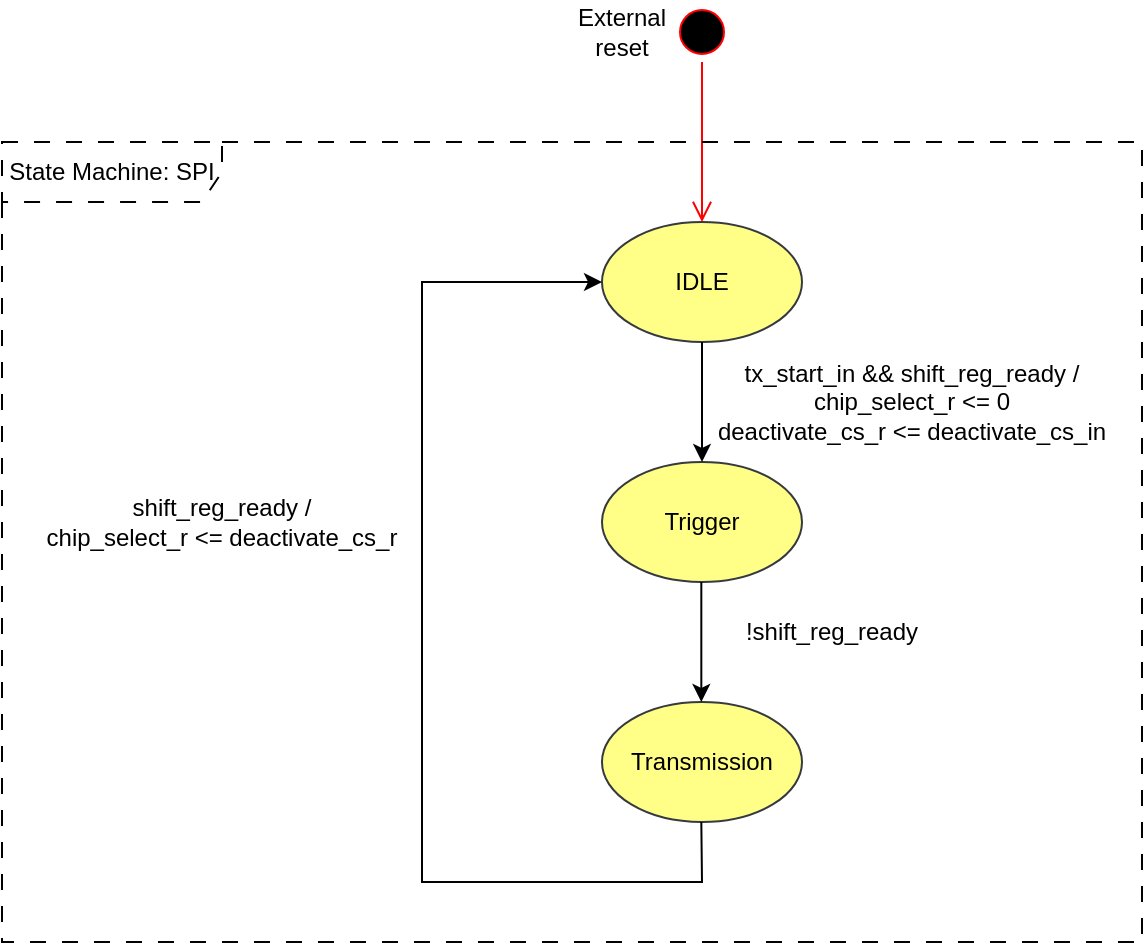 <mxfile version="24.7.17">
  <diagram name="Page-1" id="fS2TBBuwBfw6XBj3Vpff">
    <mxGraphModel dx="2074" dy="1230" grid="1" gridSize="10" guides="1" tooltips="1" connect="1" arrows="1" fold="1" page="1" pageScale="1" pageWidth="1169" pageHeight="827" math="0" shadow="0">
      <root>
        <mxCell id="0" />
        <mxCell id="1" parent="0" />
        <mxCell id="SbbcOOe-M4RnM6OQ8KH8-1" value="" style="ellipse;html=1;shape=startState;fillColor=#000000;strokeColor=#ff0000;" vertex="1" parent="1">
          <mxGeometry x="505" y="150" width="30" height="30" as="geometry" />
        </mxCell>
        <mxCell id="SbbcOOe-M4RnM6OQ8KH8-2" value="" style="edgeStyle=orthogonalEdgeStyle;html=1;verticalAlign=bottom;endArrow=open;endSize=8;strokeColor=#ff0000;rounded=0;" edge="1" parent="1" source="SbbcOOe-M4RnM6OQ8KH8-1">
          <mxGeometry relative="1" as="geometry">
            <mxPoint x="520" y="260" as="targetPoint" />
          </mxGeometry>
        </mxCell>
        <mxCell id="SbbcOOe-M4RnM6OQ8KH8-3" value="Trigger" style="ellipse;whiteSpace=wrap;html=1;fillColor=#ffff88;strokeColor=#36393d;" vertex="1" parent="1">
          <mxGeometry x="470" y="380" width="100" height="60" as="geometry" />
        </mxCell>
        <mxCell id="SbbcOOe-M4RnM6OQ8KH8-4" value="IDLE" style="ellipse;whiteSpace=wrap;html=1;fillColor=#ffff88;strokeColor=#36393d;" vertex="1" parent="1">
          <mxGeometry x="470" y="260" width="100" height="60" as="geometry" />
        </mxCell>
        <mxCell id="SbbcOOe-M4RnM6OQ8KH8-5" value="Transmission" style="ellipse;whiteSpace=wrap;html=1;fillColor=#ffff88;strokeColor=#36393d;" vertex="1" parent="1">
          <mxGeometry x="470" y="500" width="100" height="60" as="geometry" />
        </mxCell>
        <mxCell id="SbbcOOe-M4RnM6OQ8KH8-6" value="" style="endArrow=classic;html=1;rounded=0;exitX=0.5;exitY=1;exitDx=0;exitDy=0;entryX=0.5;entryY=0;entryDx=0;entryDy=0;" edge="1" parent="1" source="SbbcOOe-M4RnM6OQ8KH8-4" target="SbbcOOe-M4RnM6OQ8KH8-3">
          <mxGeometry width="50" height="50" relative="1" as="geometry">
            <mxPoint x="620" y="430" as="sourcePoint" />
            <mxPoint x="670" y="380" as="targetPoint" />
          </mxGeometry>
        </mxCell>
        <mxCell id="SbbcOOe-M4RnM6OQ8KH8-7" value="" style="endArrow=classic;html=1;rounded=0;exitX=0.5;exitY=1;exitDx=0;exitDy=0;entryX=0.5;entryY=0;entryDx=0;entryDy=0;" edge="1" parent="1">
          <mxGeometry width="50" height="50" relative="1" as="geometry">
            <mxPoint x="519.66" y="440" as="sourcePoint" />
            <mxPoint x="519.66" y="500" as="targetPoint" />
          </mxGeometry>
        </mxCell>
        <mxCell id="SbbcOOe-M4RnM6OQ8KH8-8" value="" style="endArrow=classic;html=1;rounded=0;exitX=0.5;exitY=1;exitDx=0;exitDy=0;entryX=0;entryY=0.5;entryDx=0;entryDy=0;" edge="1" parent="1" target="SbbcOOe-M4RnM6OQ8KH8-4">
          <mxGeometry width="50" height="50" relative="1" as="geometry">
            <mxPoint x="519.66" y="560" as="sourcePoint" />
            <mxPoint x="380" y="290" as="targetPoint" />
            <Array as="points">
              <mxPoint x="520" y="590" />
              <mxPoint x="380" y="590" />
              <mxPoint x="380" y="290" />
            </Array>
          </mxGeometry>
        </mxCell>
        <mxCell id="SbbcOOe-M4RnM6OQ8KH8-9" value="tx_start_in &amp;amp;&amp;amp; shift_reg_ready / chip_select_r &amp;lt;= 0&lt;div&gt;deactivate_cs_r &amp;lt;= deactivate_cs_in&lt;/div&gt;" style="text;html=1;align=center;verticalAlign=middle;whiteSpace=wrap;rounded=0;" vertex="1" parent="1">
          <mxGeometry x="520" y="330" width="210" height="40" as="geometry" />
        </mxCell>
        <mxCell id="SbbcOOe-M4RnM6OQ8KH8-10" value="!shift_reg_ready" style="text;html=1;align=center;verticalAlign=middle;whiteSpace=wrap;rounded=0;" vertex="1" parent="1">
          <mxGeometry x="520" y="450" width="130" height="30" as="geometry" />
        </mxCell>
        <mxCell id="SbbcOOe-M4RnM6OQ8KH8-11" value="shift_reg_ready /&lt;br&gt;chip_select_r &amp;lt;= deactivate_cs_r" style="text;html=1;align=center;verticalAlign=middle;whiteSpace=wrap;rounded=0;" vertex="1" parent="1">
          <mxGeometry x="170" y="385" width="220" height="50" as="geometry" />
        </mxCell>
        <mxCell id="SbbcOOe-M4RnM6OQ8KH8-12" value="State Machine: SPI" style="shape=umlFrame;whiteSpace=wrap;html=1;pointerEvents=0;width=110;height=30;fillColor=none;dashed=1;dashPattern=8 8;" vertex="1" parent="1">
          <mxGeometry x="170" y="220" width="570" height="400" as="geometry" />
        </mxCell>
        <mxCell id="SbbcOOe-M4RnM6OQ8KH8-13" value="External reset" style="text;html=1;align=center;verticalAlign=middle;whiteSpace=wrap;rounded=0;" vertex="1" parent="1">
          <mxGeometry x="450" y="150" width="60" height="30" as="geometry" />
        </mxCell>
      </root>
    </mxGraphModel>
  </diagram>
</mxfile>
